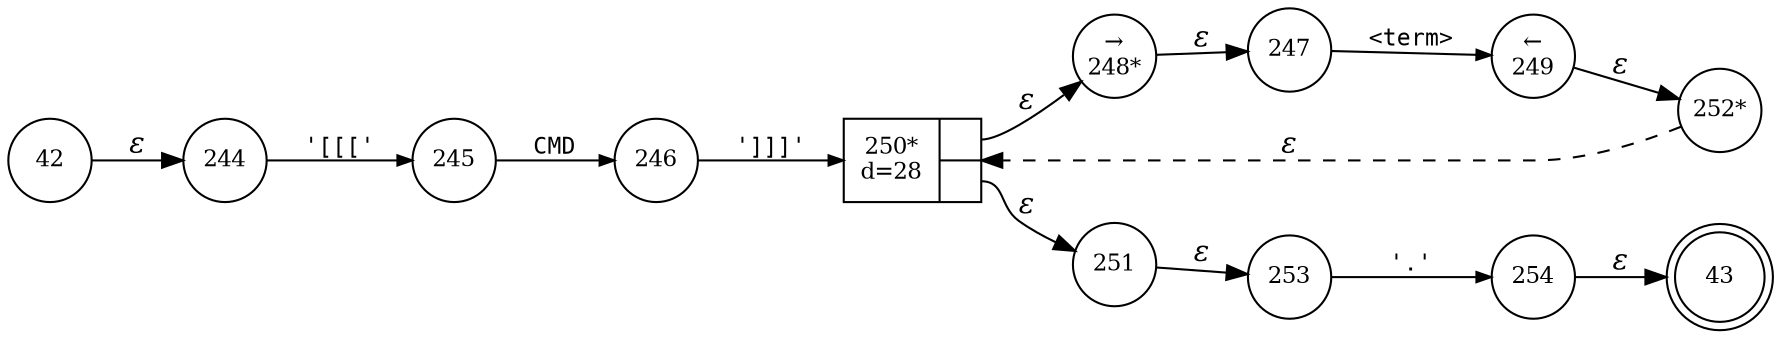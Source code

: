 digraph ATN {
rankdir=LR;
s43[fontsize=11, label="43", shape=doublecircle, fixedsize=true, width=.6];
s42[fontsize=11,label="42", shape=circle, fixedsize=true, width=.55, peripheries=1];
s244[fontsize=11,label="244", shape=circle, fixedsize=true, width=.55, peripheries=1];
s245[fontsize=11,label="245", shape=circle, fixedsize=true, width=.55, peripheries=1];
s246[fontsize=11,label="246", shape=circle, fixedsize=true, width=.55, peripheries=1];
s247[fontsize=11,label="247", shape=circle, fixedsize=true, width=.55, peripheries=1];
s248[fontsize=11,label="&rarr;\n248*", shape=circle, fixedsize=true, width=.55, peripheries=1];
s249[fontsize=11,label="&larr;\n249", shape=circle, fixedsize=true, width=.55, peripheries=1];
s250[fontsize=11,label="{250*\nd=28|{<p0>|<p1>}}", shape=record, fixedsize=false, peripheries=1];
s251[fontsize=11,label="251", shape=circle, fixedsize=true, width=.55, peripheries=1];
s252[fontsize=11,label="252*", shape=circle, fixedsize=true, width=.55, peripheries=1];
s253[fontsize=11,label="253", shape=circle, fixedsize=true, width=.55, peripheries=1];
s254[fontsize=11,label="254", shape=circle, fixedsize=true, width=.55, peripheries=1];
s42 -> s244 [fontname="Times-Italic", label="&epsilon;"];
s244 -> s245 [fontsize=11, fontname="Courier", arrowsize=.7, label = "'[[['", arrowhead = normal];
s245 -> s246 [fontsize=11, fontname="Courier", arrowsize=.7, label = "CMD", arrowhead = normal];
s246 -> s250 [fontsize=11, fontname="Courier", arrowsize=.7, label = "']]]'", arrowhead = normal];
s250:p0 -> s248 [fontname="Times-Italic", label="&epsilon;"];
s250:p1 -> s251 [fontname="Times-Italic", label="&epsilon;"];
s248 -> s247 [fontname="Times-Italic", label="&epsilon;"];
s251 -> s253 [fontname="Times-Italic", label="&epsilon;"];
s247 -> s249 [fontsize=11, fontname="Courier", arrowsize=.7, label = "<term>", arrowhead = normal];
s253 -> s254 [fontsize=11, fontname="Courier", arrowsize=.7, label = "'.'", arrowhead = normal];
s249 -> s252 [fontname="Times-Italic", label="&epsilon;"];
s254 -> s43 [fontname="Times-Italic", label="&epsilon;"];
s252 -> s250 [fontname="Times-Italic", label="&epsilon;", style="dashed"];
}